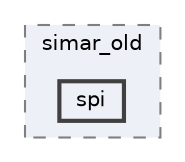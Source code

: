 digraph "C:/Users/eric.abbade/Downloads/simar_old/spi"
{
 // LATEX_PDF_SIZE
  bgcolor="transparent";
  edge [fontname=Helvetica,fontsize=10,labelfontname=Helvetica,labelfontsize=10];
  node [fontname=Helvetica,fontsize=10,shape=box,height=0.2,width=0.4];
  compound=true
  subgraph clusterdir_738cdd3e0565ed3d7d064b174b413b3e {
    graph [ bgcolor="#edf0f7", pencolor="grey50", label="simar_old", fontname=Helvetica,fontsize=10 style="filled,dashed", URL="dir_738cdd3e0565ed3d7d064b174b413b3e.html",tooltip=""]
  dir_4c50a8a19d36ed89a17b5e68c1e67d4a [label="spi", fillcolor="#edf0f7", color="grey25", style="filled,bold", URL="dir_4c50a8a19d36ed89a17b5e68c1e67d4a.html",tooltip=""];
  }
}
